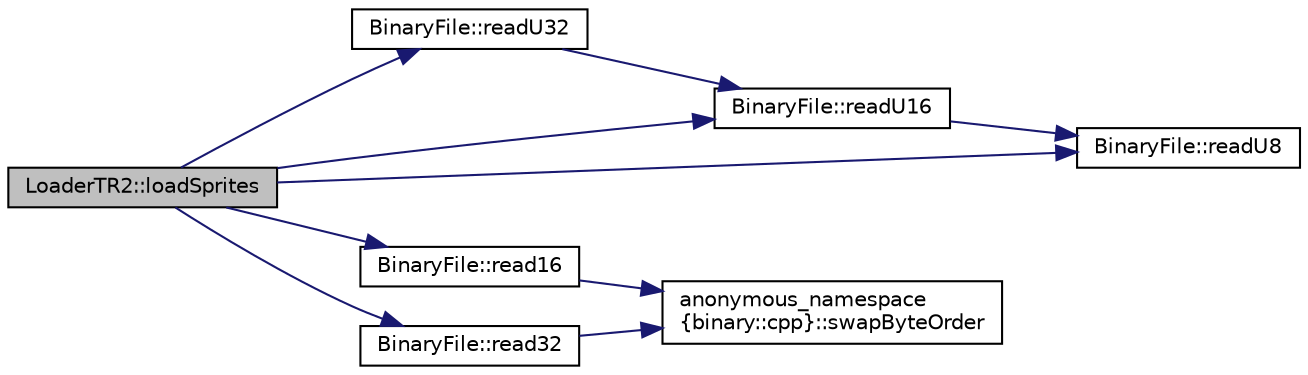 digraph "LoaderTR2::loadSprites"
{
 // INTERACTIVE_SVG=YES
  edge [fontname="Helvetica",fontsize="10",labelfontname="Helvetica",labelfontsize="10"];
  node [fontname="Helvetica",fontsize="10",shape=record];
  rankdir="LR";
  Node1 [label="LoaderTR2::loadSprites",height=0.2,width=0.4,color="black", fillcolor="grey75", style="filled" fontcolor="black"];
  Node1 -> Node2 [color="midnightblue",fontsize="10",style="solid",fontname="Helvetica"];
  Node2 [label="BinaryFile::readU32",height=0.2,width=0.4,color="black", fillcolor="white", style="filled",URL="$class_binary_file.html#a638019e1dadd19e4d7f497c2f16afaa2"];
  Node2 -> Node3 [color="midnightblue",fontsize="10",style="solid",fontname="Helvetica"];
  Node3 [label="BinaryFile::readU16",height=0.2,width=0.4,color="black", fillcolor="white", style="filled",URL="$class_binary_file.html#abec3c5045cd871082f3baa214ac33fe3"];
  Node3 -> Node4 [color="midnightblue",fontsize="10",style="solid",fontname="Helvetica"];
  Node4 [label="BinaryFile::readU8",height=0.2,width=0.4,color="black", fillcolor="white", style="filled",URL="$class_binary_file.html#aa57a21e8c1d8310c9d66f119d49733f4"];
  Node1 -> Node3 [color="midnightblue",fontsize="10",style="solid",fontname="Helvetica"];
  Node1 -> Node4 [color="midnightblue",fontsize="10",style="solid",fontname="Helvetica"];
  Node1 -> Node5 [color="midnightblue",fontsize="10",style="solid",fontname="Helvetica"];
  Node5 [label="BinaryFile::read16",height=0.2,width=0.4,color="black", fillcolor="white", style="filled",URL="$class_binary_file.html#a63aa0ceaf0ed5b60d2b39ba428bd9998"];
  Node5 -> Node6 [color="midnightblue",fontsize="10",style="solid",fontname="Helvetica"];
  Node6 [label="anonymous_namespace\l\{binary::cpp\}::swapByteOrder",height=0.2,width=0.4,color="black", fillcolor="white", style="filled",URL="$namespaceanonymous__namespace_02binary_8cpp_03.html#a24a38a0266e56d9bae0d04ef3d1c70b3"];
  Node1 -> Node7 [color="midnightblue",fontsize="10",style="solid",fontname="Helvetica"];
  Node7 [label="BinaryFile::read32",height=0.2,width=0.4,color="black", fillcolor="white", style="filled",URL="$class_binary_file.html#abf381a76de9bfd187c655d84c3c106cc"];
  Node7 -> Node6 [color="midnightblue",fontsize="10",style="solid",fontname="Helvetica"];
}
